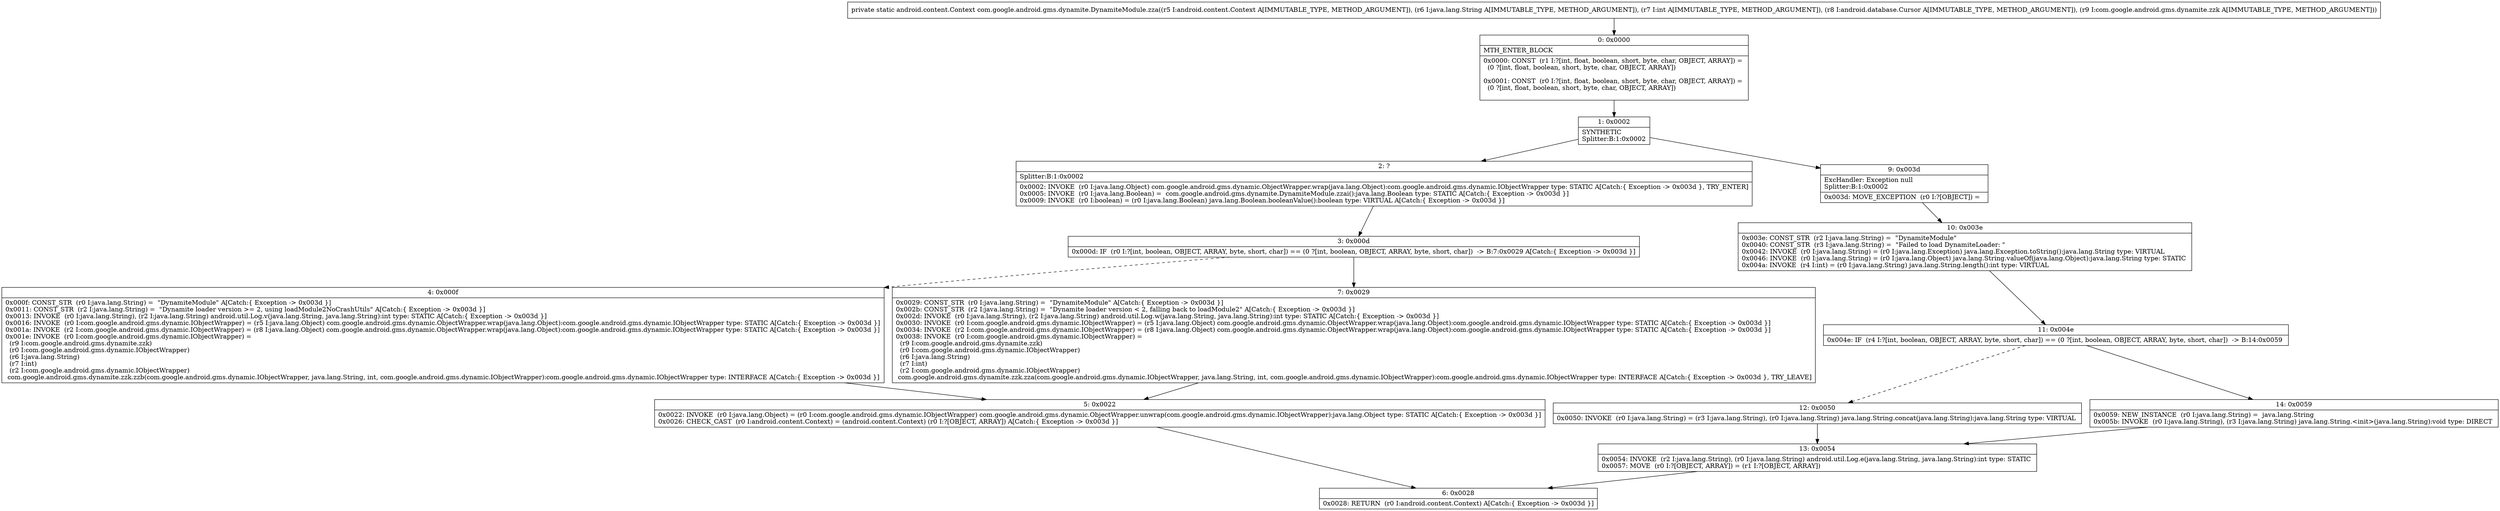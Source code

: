 digraph "CFG forcom.google.android.gms.dynamite.DynamiteModule.zza(Landroid\/content\/Context;Ljava\/lang\/String;ILandroid\/database\/Cursor;Lcom\/google\/android\/gms\/dynamite\/zzk;)Landroid\/content\/Context;" {
Node_0 [shape=record,label="{0\:\ 0x0000|MTH_ENTER_BLOCK\l|0x0000: CONST  (r1 I:?[int, float, boolean, short, byte, char, OBJECT, ARRAY]) = \l  (0 ?[int, float, boolean, short, byte, char, OBJECT, ARRAY])\l \l0x0001: CONST  (r0 I:?[int, float, boolean, short, byte, char, OBJECT, ARRAY]) = \l  (0 ?[int, float, boolean, short, byte, char, OBJECT, ARRAY])\l \l}"];
Node_1 [shape=record,label="{1\:\ 0x0002|SYNTHETIC\lSplitter:B:1:0x0002\l}"];
Node_2 [shape=record,label="{2\:\ ?|Splitter:B:1:0x0002\l|0x0002: INVOKE  (r0 I:java.lang.Object) com.google.android.gms.dynamic.ObjectWrapper.wrap(java.lang.Object):com.google.android.gms.dynamic.IObjectWrapper type: STATIC A[Catch:\{ Exception \-\> 0x003d \}, TRY_ENTER]\l0x0005: INVOKE  (r0 I:java.lang.Boolean) =  com.google.android.gms.dynamite.DynamiteModule.zzai():java.lang.Boolean type: STATIC A[Catch:\{ Exception \-\> 0x003d \}]\l0x0009: INVOKE  (r0 I:boolean) = (r0 I:java.lang.Boolean) java.lang.Boolean.booleanValue():boolean type: VIRTUAL A[Catch:\{ Exception \-\> 0x003d \}]\l}"];
Node_3 [shape=record,label="{3\:\ 0x000d|0x000d: IF  (r0 I:?[int, boolean, OBJECT, ARRAY, byte, short, char]) == (0 ?[int, boolean, OBJECT, ARRAY, byte, short, char])  \-\> B:7:0x0029 A[Catch:\{ Exception \-\> 0x003d \}]\l}"];
Node_4 [shape=record,label="{4\:\ 0x000f|0x000f: CONST_STR  (r0 I:java.lang.String) =  \"DynamiteModule\" A[Catch:\{ Exception \-\> 0x003d \}]\l0x0011: CONST_STR  (r2 I:java.lang.String) =  \"Dynamite loader version \>= 2, using loadModule2NoCrashUtils\" A[Catch:\{ Exception \-\> 0x003d \}]\l0x0013: INVOKE  (r0 I:java.lang.String), (r2 I:java.lang.String) android.util.Log.v(java.lang.String, java.lang.String):int type: STATIC A[Catch:\{ Exception \-\> 0x003d \}]\l0x0016: INVOKE  (r0 I:com.google.android.gms.dynamic.IObjectWrapper) = (r5 I:java.lang.Object) com.google.android.gms.dynamic.ObjectWrapper.wrap(java.lang.Object):com.google.android.gms.dynamic.IObjectWrapper type: STATIC A[Catch:\{ Exception \-\> 0x003d \}]\l0x001a: INVOKE  (r2 I:com.google.android.gms.dynamic.IObjectWrapper) = (r8 I:java.lang.Object) com.google.android.gms.dynamic.ObjectWrapper.wrap(java.lang.Object):com.google.android.gms.dynamic.IObjectWrapper type: STATIC A[Catch:\{ Exception \-\> 0x003d \}]\l0x001e: INVOKE  (r0 I:com.google.android.gms.dynamic.IObjectWrapper) = \l  (r9 I:com.google.android.gms.dynamite.zzk)\l  (r0 I:com.google.android.gms.dynamic.IObjectWrapper)\l  (r6 I:java.lang.String)\l  (r7 I:int)\l  (r2 I:com.google.android.gms.dynamic.IObjectWrapper)\l com.google.android.gms.dynamite.zzk.zzb(com.google.android.gms.dynamic.IObjectWrapper, java.lang.String, int, com.google.android.gms.dynamic.IObjectWrapper):com.google.android.gms.dynamic.IObjectWrapper type: INTERFACE A[Catch:\{ Exception \-\> 0x003d \}]\l}"];
Node_5 [shape=record,label="{5\:\ 0x0022|0x0022: INVOKE  (r0 I:java.lang.Object) = (r0 I:com.google.android.gms.dynamic.IObjectWrapper) com.google.android.gms.dynamic.ObjectWrapper.unwrap(com.google.android.gms.dynamic.IObjectWrapper):java.lang.Object type: STATIC A[Catch:\{ Exception \-\> 0x003d \}]\l0x0026: CHECK_CAST  (r0 I:android.content.Context) = (android.content.Context) (r0 I:?[OBJECT, ARRAY]) A[Catch:\{ Exception \-\> 0x003d \}]\l}"];
Node_6 [shape=record,label="{6\:\ 0x0028|0x0028: RETURN  (r0 I:android.content.Context) A[Catch:\{ Exception \-\> 0x003d \}]\l}"];
Node_7 [shape=record,label="{7\:\ 0x0029|0x0029: CONST_STR  (r0 I:java.lang.String) =  \"DynamiteModule\" A[Catch:\{ Exception \-\> 0x003d \}]\l0x002b: CONST_STR  (r2 I:java.lang.String) =  \"Dynamite loader version \< 2, falling back to loadModule2\" A[Catch:\{ Exception \-\> 0x003d \}]\l0x002d: INVOKE  (r0 I:java.lang.String), (r2 I:java.lang.String) android.util.Log.w(java.lang.String, java.lang.String):int type: STATIC A[Catch:\{ Exception \-\> 0x003d \}]\l0x0030: INVOKE  (r0 I:com.google.android.gms.dynamic.IObjectWrapper) = (r5 I:java.lang.Object) com.google.android.gms.dynamic.ObjectWrapper.wrap(java.lang.Object):com.google.android.gms.dynamic.IObjectWrapper type: STATIC A[Catch:\{ Exception \-\> 0x003d \}]\l0x0034: INVOKE  (r2 I:com.google.android.gms.dynamic.IObjectWrapper) = (r8 I:java.lang.Object) com.google.android.gms.dynamic.ObjectWrapper.wrap(java.lang.Object):com.google.android.gms.dynamic.IObjectWrapper type: STATIC A[Catch:\{ Exception \-\> 0x003d \}]\l0x0038: INVOKE  (r0 I:com.google.android.gms.dynamic.IObjectWrapper) = \l  (r9 I:com.google.android.gms.dynamite.zzk)\l  (r0 I:com.google.android.gms.dynamic.IObjectWrapper)\l  (r6 I:java.lang.String)\l  (r7 I:int)\l  (r2 I:com.google.android.gms.dynamic.IObjectWrapper)\l com.google.android.gms.dynamite.zzk.zza(com.google.android.gms.dynamic.IObjectWrapper, java.lang.String, int, com.google.android.gms.dynamic.IObjectWrapper):com.google.android.gms.dynamic.IObjectWrapper type: INTERFACE A[Catch:\{ Exception \-\> 0x003d \}, TRY_LEAVE]\l}"];
Node_9 [shape=record,label="{9\:\ 0x003d|ExcHandler: Exception null\lSplitter:B:1:0x0002\l|0x003d: MOVE_EXCEPTION  (r0 I:?[OBJECT]) =  \l}"];
Node_10 [shape=record,label="{10\:\ 0x003e|0x003e: CONST_STR  (r2 I:java.lang.String) =  \"DynamiteModule\" \l0x0040: CONST_STR  (r3 I:java.lang.String) =  \"Failed to load DynamiteLoader: \" \l0x0042: INVOKE  (r0 I:java.lang.String) = (r0 I:java.lang.Exception) java.lang.Exception.toString():java.lang.String type: VIRTUAL \l0x0046: INVOKE  (r0 I:java.lang.String) = (r0 I:java.lang.Object) java.lang.String.valueOf(java.lang.Object):java.lang.String type: STATIC \l0x004a: INVOKE  (r4 I:int) = (r0 I:java.lang.String) java.lang.String.length():int type: VIRTUAL \l}"];
Node_11 [shape=record,label="{11\:\ 0x004e|0x004e: IF  (r4 I:?[int, boolean, OBJECT, ARRAY, byte, short, char]) == (0 ?[int, boolean, OBJECT, ARRAY, byte, short, char])  \-\> B:14:0x0059 \l}"];
Node_12 [shape=record,label="{12\:\ 0x0050|0x0050: INVOKE  (r0 I:java.lang.String) = (r3 I:java.lang.String), (r0 I:java.lang.String) java.lang.String.concat(java.lang.String):java.lang.String type: VIRTUAL \l}"];
Node_13 [shape=record,label="{13\:\ 0x0054|0x0054: INVOKE  (r2 I:java.lang.String), (r0 I:java.lang.String) android.util.Log.e(java.lang.String, java.lang.String):int type: STATIC \l0x0057: MOVE  (r0 I:?[OBJECT, ARRAY]) = (r1 I:?[OBJECT, ARRAY]) \l}"];
Node_14 [shape=record,label="{14\:\ 0x0059|0x0059: NEW_INSTANCE  (r0 I:java.lang.String) =  java.lang.String \l0x005b: INVOKE  (r0 I:java.lang.String), (r3 I:java.lang.String) java.lang.String.\<init\>(java.lang.String):void type: DIRECT \l}"];
MethodNode[shape=record,label="{private static android.content.Context com.google.android.gms.dynamite.DynamiteModule.zza((r5 I:android.content.Context A[IMMUTABLE_TYPE, METHOD_ARGUMENT]), (r6 I:java.lang.String A[IMMUTABLE_TYPE, METHOD_ARGUMENT]), (r7 I:int A[IMMUTABLE_TYPE, METHOD_ARGUMENT]), (r8 I:android.database.Cursor A[IMMUTABLE_TYPE, METHOD_ARGUMENT]), (r9 I:com.google.android.gms.dynamite.zzk A[IMMUTABLE_TYPE, METHOD_ARGUMENT])) }"];
MethodNode -> Node_0;
Node_0 -> Node_1;
Node_1 -> Node_2;
Node_1 -> Node_9;
Node_2 -> Node_3;
Node_3 -> Node_4[style=dashed];
Node_3 -> Node_7;
Node_4 -> Node_5;
Node_5 -> Node_6;
Node_7 -> Node_5;
Node_9 -> Node_10;
Node_10 -> Node_11;
Node_11 -> Node_12[style=dashed];
Node_11 -> Node_14;
Node_12 -> Node_13;
Node_13 -> Node_6;
Node_14 -> Node_13;
}

